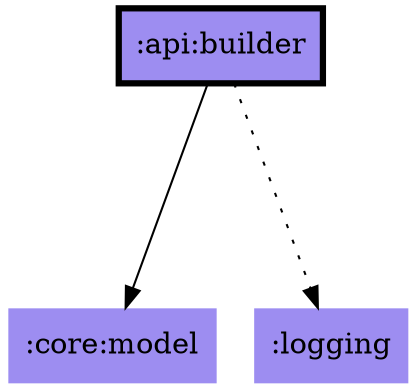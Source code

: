 digraph {
edge ["dir"="forward"]
graph ["dpi"="100","fontsize"="30","ranksep"="1.5","rankdir"="TB"]
node ["style"="filled"]
":api:builder" ["fillcolor"="#9D8DF1","color"="black","penwidth"="3","shape"="box"]
":core:model" ["fillcolor"="#9D8DF1","shape"="none"]
":logging" ["fillcolor"="#9D8DF1","shape"="none"]
":api:builder" -> ":core:model"
":api:builder" -> ":logging" ["style"="dotted"]
}
